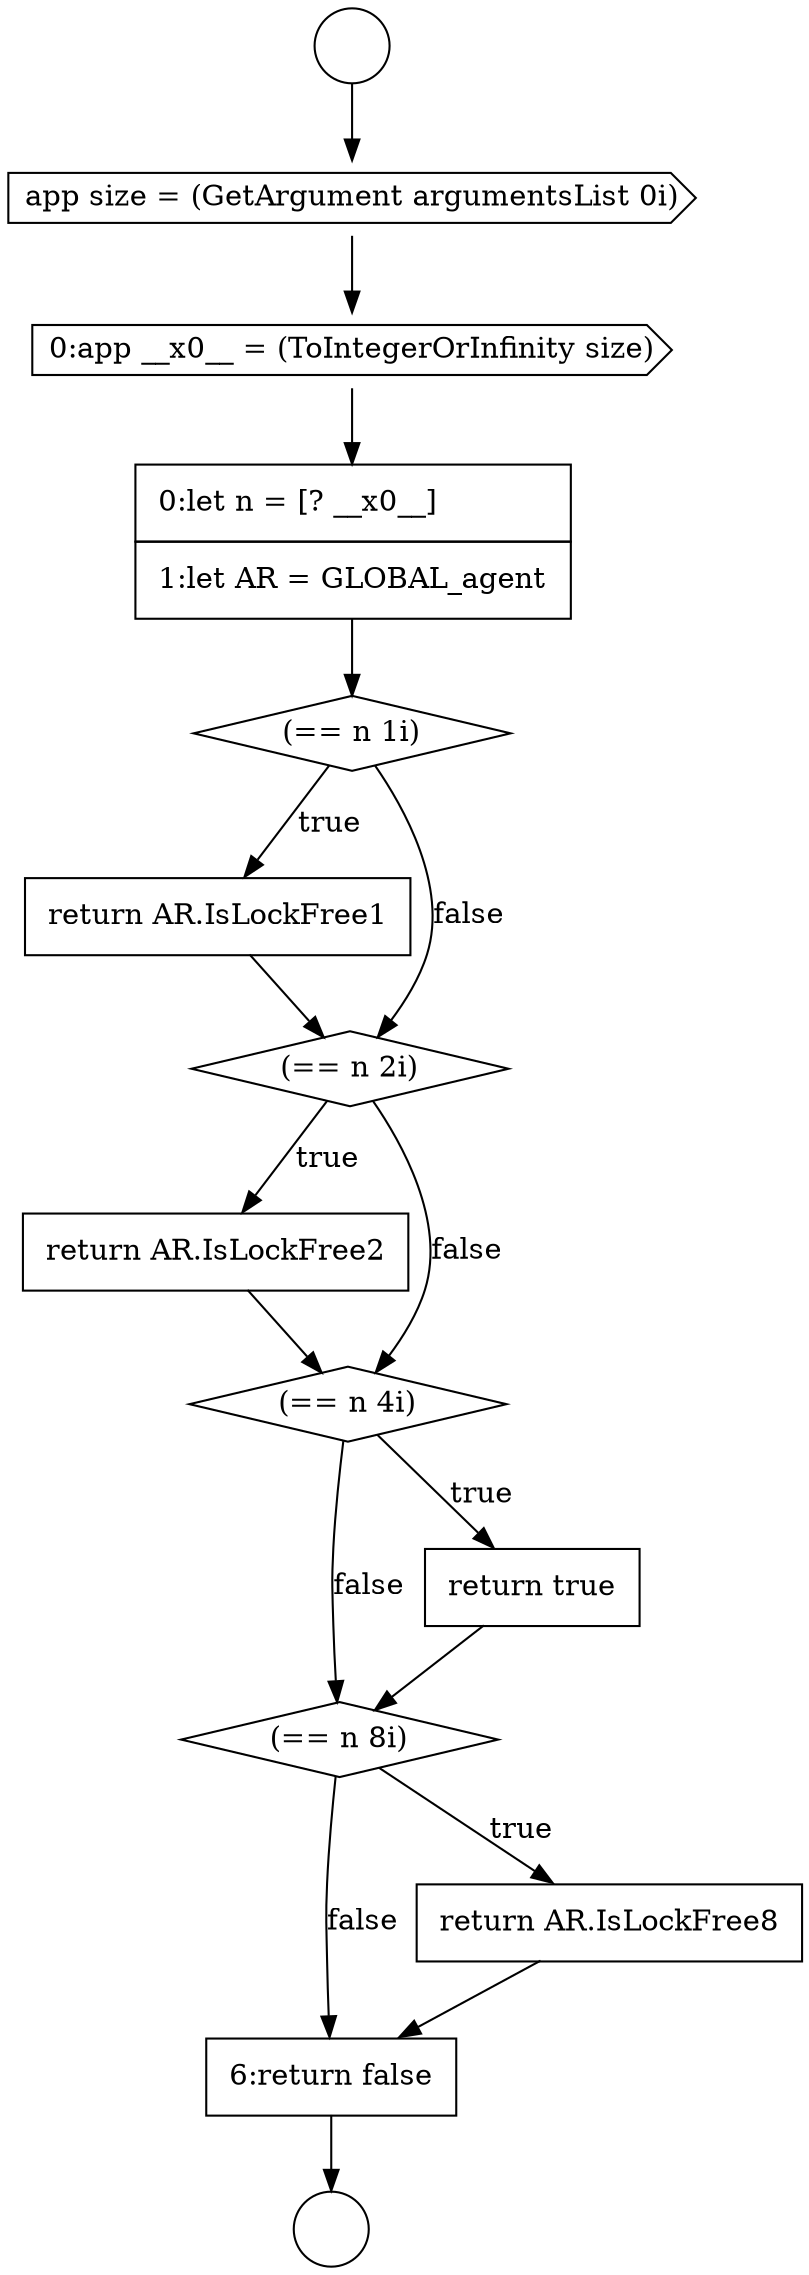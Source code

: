 digraph {
  node17959 [shape=circle label=" " color="black" fillcolor="white" style=filled]
  node17969 [shape=diamond, label=<<font color="black">(== n 8i)</font>> color="black" fillcolor="white" style=filled]
  node17962 [shape=none, margin=0, label=<<font color="black">
    <table border="0" cellborder="1" cellspacing="0" cellpadding="10">
      <tr><td align="left">0:let n = [? __x0__]</td></tr>
      <tr><td align="left">1:let AR = GLOBAL_agent</td></tr>
    </table>
  </font>> color="black" fillcolor="white" style=filled]
  node17966 [shape=none, margin=0, label=<<font color="black">
    <table border="0" cellborder="1" cellspacing="0" cellpadding="10">
      <tr><td align="left">return AR.IsLockFree2</td></tr>
    </table>
  </font>> color="black" fillcolor="white" style=filled]
  node17958 [shape=circle label=" " color="black" fillcolor="white" style=filled]
  node17967 [shape=diamond, label=<<font color="black">(== n 4i)</font>> color="black" fillcolor="white" style=filled]
  node17963 [shape=diamond, label=<<font color="black">(== n 1i)</font>> color="black" fillcolor="white" style=filled]
  node17964 [shape=none, margin=0, label=<<font color="black">
    <table border="0" cellborder="1" cellspacing="0" cellpadding="10">
      <tr><td align="left">return AR.IsLockFree1</td></tr>
    </table>
  </font>> color="black" fillcolor="white" style=filled]
  node17971 [shape=none, margin=0, label=<<font color="black">
    <table border="0" cellborder="1" cellspacing="0" cellpadding="10">
      <tr><td align="left">6:return false</td></tr>
    </table>
  </font>> color="black" fillcolor="white" style=filled]
  node17968 [shape=none, margin=0, label=<<font color="black">
    <table border="0" cellborder="1" cellspacing="0" cellpadding="10">
      <tr><td align="left">return true</td></tr>
    </table>
  </font>> color="black" fillcolor="white" style=filled]
  node17970 [shape=none, margin=0, label=<<font color="black">
    <table border="0" cellborder="1" cellspacing="0" cellpadding="10">
      <tr><td align="left">return AR.IsLockFree8</td></tr>
    </table>
  </font>> color="black" fillcolor="white" style=filled]
  node17960 [shape=cds, label=<<font color="black">app size = (GetArgument argumentsList 0i)</font>> color="black" fillcolor="white" style=filled]
  node17961 [shape=cds, label=<<font color="black">0:app __x0__ = (ToIntegerOrInfinity size)</font>> color="black" fillcolor="white" style=filled]
  node17965 [shape=diamond, label=<<font color="black">(== n 2i)</font>> color="black" fillcolor="white" style=filled]
  node17970 -> node17971 [ color="black"]
  node17964 -> node17965 [ color="black"]
  node17966 -> node17967 [ color="black"]
  node17958 -> node17960 [ color="black"]
  node17960 -> node17961 [ color="black"]
  node17971 -> node17959 [ color="black"]
  node17963 -> node17964 [label=<<font color="black">true</font>> color="black"]
  node17963 -> node17965 [label=<<font color="black">false</font>> color="black"]
  node17961 -> node17962 [ color="black"]
  node17962 -> node17963 [ color="black"]
  node17968 -> node17969 [ color="black"]
  node17965 -> node17966 [label=<<font color="black">true</font>> color="black"]
  node17965 -> node17967 [label=<<font color="black">false</font>> color="black"]
  node17969 -> node17970 [label=<<font color="black">true</font>> color="black"]
  node17969 -> node17971 [label=<<font color="black">false</font>> color="black"]
  node17967 -> node17968 [label=<<font color="black">true</font>> color="black"]
  node17967 -> node17969 [label=<<font color="black">false</font>> color="black"]
}
